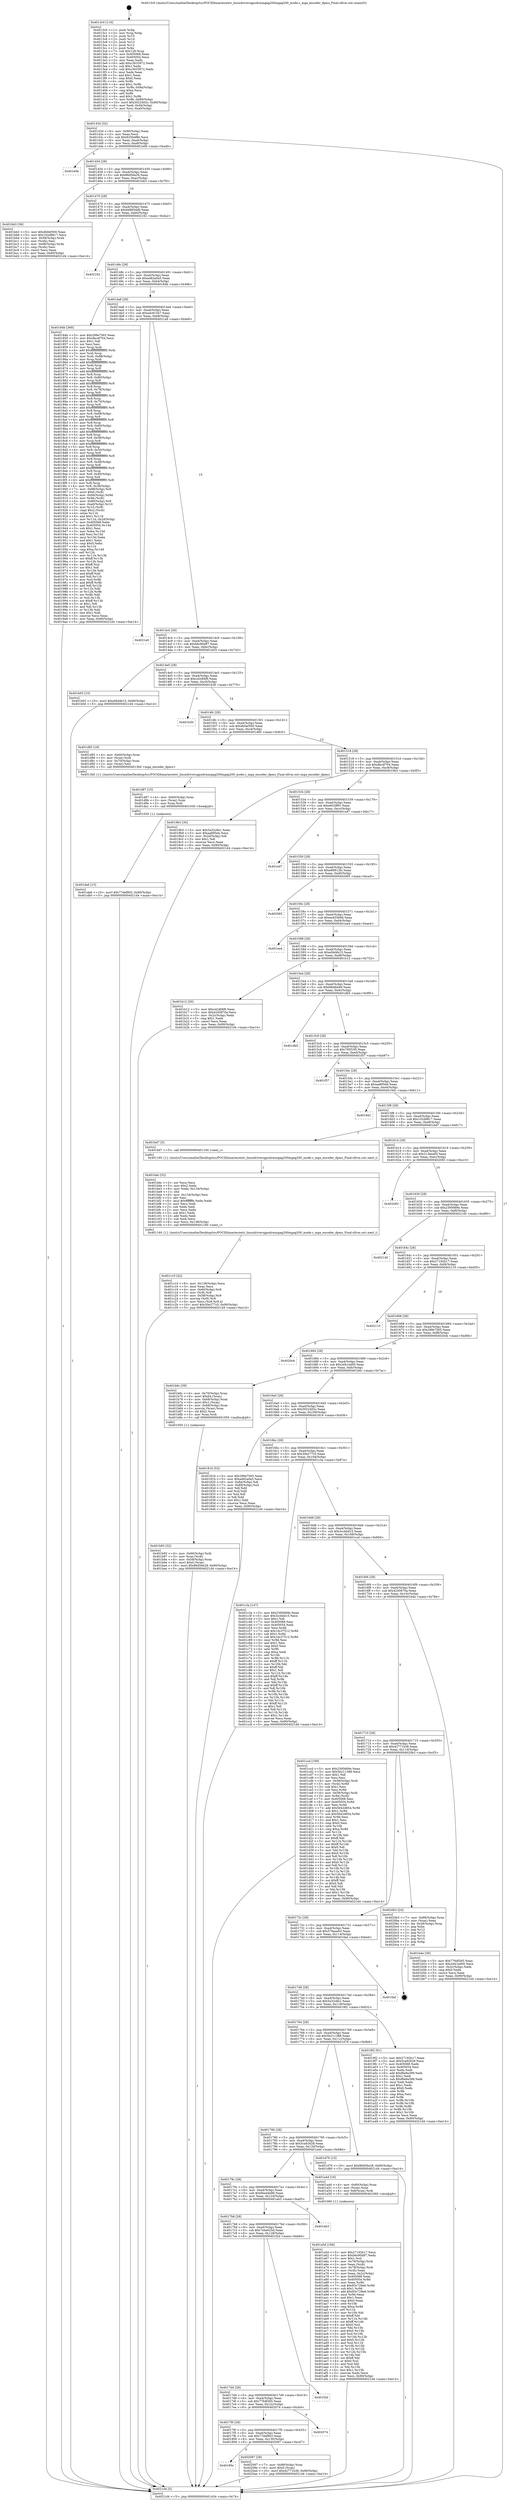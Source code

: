 digraph "0x4013c0" {
  label = "0x4013c0 (/mnt/c/Users/mathe/Desktop/tcc/POCII/binaries/extr_linuxdriversgpudrmmgag200mgag200_mode.c_mga_encoder_dpms_Final-ollvm.out::main(0))"
  labelloc = "t"
  node[shape=record]

  Entry [label="",width=0.3,height=0.3,shape=circle,fillcolor=black,style=filled]
  "0x401434" [label="{
     0x401434 [32]\l
     | [instrs]\l
     &nbsp;&nbsp;0x401434 \<+6\>: mov -0x90(%rbp),%eax\l
     &nbsp;&nbsp;0x40143a \<+2\>: mov %eax,%ecx\l
     &nbsp;&nbsp;0x40143c \<+6\>: sub $0x8250ef86,%ecx\l
     &nbsp;&nbsp;0x401442 \<+6\>: mov %eax,-0xa4(%rbp)\l
     &nbsp;&nbsp;0x401448 \<+6\>: mov %ecx,-0xa8(%rbp)\l
     &nbsp;&nbsp;0x40144e \<+6\>: je 0000000000401e0b \<main+0xa4b\>\l
  }"]
  "0x401e0b" [label="{
     0x401e0b\l
  }", style=dashed]
  "0x401454" [label="{
     0x401454 [28]\l
     | [instrs]\l
     &nbsp;&nbsp;0x401454 \<+5\>: jmp 0000000000401459 \<main+0x99\>\l
     &nbsp;&nbsp;0x401459 \<+6\>: mov -0xa4(%rbp),%eax\l
     &nbsp;&nbsp;0x40145f \<+5\>: sub $0x86d56e28,%eax\l
     &nbsp;&nbsp;0x401464 \<+6\>: mov %eax,-0xac(%rbp)\l
     &nbsp;&nbsp;0x40146a \<+6\>: je 0000000000401bb3 \<main+0x7f3\>\l
  }"]
  Exit [label="",width=0.3,height=0.3,shape=circle,fillcolor=black,style=filled,peripheries=2]
  "0x401bb3" [label="{
     0x401bb3 [36]\l
     | [instrs]\l
     &nbsp;&nbsp;0x401bb3 \<+5\>: mov $0xdb0ef300,%eax\l
     &nbsp;&nbsp;0x401bb8 \<+5\>: mov $0x102d9817,%ecx\l
     &nbsp;&nbsp;0x401bbd \<+4\>: mov -0x58(%rbp),%rdx\l
     &nbsp;&nbsp;0x401bc1 \<+2\>: mov (%rdx),%esi\l
     &nbsp;&nbsp;0x401bc3 \<+4\>: mov -0x68(%rbp),%rdx\l
     &nbsp;&nbsp;0x401bc7 \<+2\>: cmp (%rdx),%esi\l
     &nbsp;&nbsp;0x401bc9 \<+3\>: cmovl %ecx,%eax\l
     &nbsp;&nbsp;0x401bcc \<+6\>: mov %eax,-0x90(%rbp)\l
     &nbsp;&nbsp;0x401bd2 \<+5\>: jmp 00000000004021d4 \<main+0xe14\>\l
  }"]
  "0x401470" [label="{
     0x401470 [28]\l
     | [instrs]\l
     &nbsp;&nbsp;0x401470 \<+5\>: jmp 0000000000401475 \<main+0xb5\>\l
     &nbsp;&nbsp;0x401475 \<+6\>: mov -0xa4(%rbp),%eax\l
     &nbsp;&nbsp;0x40147b \<+5\>: sub $0x948954db,%eax\l
     &nbsp;&nbsp;0x401480 \<+6\>: mov %eax,-0xb0(%rbp)\l
     &nbsp;&nbsp;0x401486 \<+6\>: je 0000000000402162 \<main+0xda2\>\l
  }"]
  "0x40180c" [label="{
     0x40180c\l
  }", style=dashed]
  "0x402162" [label="{
     0x402162\l
  }", style=dashed]
  "0x40148c" [label="{
     0x40148c [28]\l
     | [instrs]\l
     &nbsp;&nbsp;0x40148c \<+5\>: jmp 0000000000401491 \<main+0xd1\>\l
     &nbsp;&nbsp;0x401491 \<+6\>: mov -0xa4(%rbp),%eax\l
     &nbsp;&nbsp;0x401497 \<+5\>: sub $0xa482a0a5,%eax\l
     &nbsp;&nbsp;0x40149c \<+6\>: mov %eax,-0xb4(%rbp)\l
     &nbsp;&nbsp;0x4014a2 \<+6\>: je 000000000040184b \<main+0x48b\>\l
  }"]
  "0x402097" [label="{
     0x402097 [28]\l
     | [instrs]\l
     &nbsp;&nbsp;0x402097 \<+7\>: mov -0x88(%rbp),%rax\l
     &nbsp;&nbsp;0x40209e \<+6\>: movl $0x0,(%rax)\l
     &nbsp;&nbsp;0x4020a4 \<+10\>: movl $0x42771b36,-0x90(%rbp)\l
     &nbsp;&nbsp;0x4020ae \<+5\>: jmp 00000000004021d4 \<main+0xe14\>\l
  }"]
  "0x40184b" [label="{
     0x40184b [360]\l
     | [instrs]\l
     &nbsp;&nbsp;0x40184b \<+5\>: mov $0x299e7565,%eax\l
     &nbsp;&nbsp;0x401850 \<+5\>: mov $0xdbc4f704,%ecx\l
     &nbsp;&nbsp;0x401855 \<+2\>: mov $0x1,%dl\l
     &nbsp;&nbsp;0x401857 \<+2\>: xor %esi,%esi\l
     &nbsp;&nbsp;0x401859 \<+3\>: mov %rsp,%rdi\l
     &nbsp;&nbsp;0x40185c \<+4\>: add $0xfffffffffffffff0,%rdi\l
     &nbsp;&nbsp;0x401860 \<+3\>: mov %rdi,%rsp\l
     &nbsp;&nbsp;0x401863 \<+7\>: mov %rdi,-0x88(%rbp)\l
     &nbsp;&nbsp;0x40186a \<+3\>: mov %rsp,%rdi\l
     &nbsp;&nbsp;0x40186d \<+4\>: add $0xfffffffffffffff0,%rdi\l
     &nbsp;&nbsp;0x401871 \<+3\>: mov %rdi,%rsp\l
     &nbsp;&nbsp;0x401874 \<+3\>: mov %rsp,%r8\l
     &nbsp;&nbsp;0x401877 \<+4\>: add $0xfffffffffffffff0,%r8\l
     &nbsp;&nbsp;0x40187b \<+3\>: mov %r8,%rsp\l
     &nbsp;&nbsp;0x40187e \<+4\>: mov %r8,-0x80(%rbp)\l
     &nbsp;&nbsp;0x401882 \<+3\>: mov %rsp,%r8\l
     &nbsp;&nbsp;0x401885 \<+4\>: add $0xfffffffffffffff0,%r8\l
     &nbsp;&nbsp;0x401889 \<+3\>: mov %r8,%rsp\l
     &nbsp;&nbsp;0x40188c \<+4\>: mov %r8,-0x78(%rbp)\l
     &nbsp;&nbsp;0x401890 \<+3\>: mov %rsp,%r8\l
     &nbsp;&nbsp;0x401893 \<+4\>: add $0xfffffffffffffff0,%r8\l
     &nbsp;&nbsp;0x401897 \<+3\>: mov %r8,%rsp\l
     &nbsp;&nbsp;0x40189a \<+4\>: mov %r8,-0x70(%rbp)\l
     &nbsp;&nbsp;0x40189e \<+3\>: mov %rsp,%r8\l
     &nbsp;&nbsp;0x4018a1 \<+4\>: add $0xfffffffffffffff0,%r8\l
     &nbsp;&nbsp;0x4018a5 \<+3\>: mov %r8,%rsp\l
     &nbsp;&nbsp;0x4018a8 \<+4\>: mov %r8,-0x68(%rbp)\l
     &nbsp;&nbsp;0x4018ac \<+3\>: mov %rsp,%r8\l
     &nbsp;&nbsp;0x4018af \<+4\>: add $0xfffffffffffffff0,%r8\l
     &nbsp;&nbsp;0x4018b3 \<+3\>: mov %r8,%rsp\l
     &nbsp;&nbsp;0x4018b6 \<+4\>: mov %r8,-0x60(%rbp)\l
     &nbsp;&nbsp;0x4018ba \<+3\>: mov %rsp,%r8\l
     &nbsp;&nbsp;0x4018bd \<+4\>: add $0xfffffffffffffff0,%r8\l
     &nbsp;&nbsp;0x4018c1 \<+3\>: mov %r8,%rsp\l
     &nbsp;&nbsp;0x4018c4 \<+4\>: mov %r8,-0x58(%rbp)\l
     &nbsp;&nbsp;0x4018c8 \<+3\>: mov %rsp,%r8\l
     &nbsp;&nbsp;0x4018cb \<+4\>: add $0xfffffffffffffff0,%r8\l
     &nbsp;&nbsp;0x4018cf \<+3\>: mov %r8,%rsp\l
     &nbsp;&nbsp;0x4018d2 \<+4\>: mov %r8,-0x50(%rbp)\l
     &nbsp;&nbsp;0x4018d6 \<+3\>: mov %rsp,%r8\l
     &nbsp;&nbsp;0x4018d9 \<+4\>: add $0xfffffffffffffff0,%r8\l
     &nbsp;&nbsp;0x4018dd \<+3\>: mov %r8,%rsp\l
     &nbsp;&nbsp;0x4018e0 \<+4\>: mov %r8,-0x48(%rbp)\l
     &nbsp;&nbsp;0x4018e4 \<+3\>: mov %rsp,%r8\l
     &nbsp;&nbsp;0x4018e7 \<+4\>: add $0xfffffffffffffff0,%r8\l
     &nbsp;&nbsp;0x4018eb \<+3\>: mov %r8,%rsp\l
     &nbsp;&nbsp;0x4018ee \<+4\>: mov %r8,-0x40(%rbp)\l
     &nbsp;&nbsp;0x4018f2 \<+3\>: mov %rsp,%r8\l
     &nbsp;&nbsp;0x4018f5 \<+4\>: add $0xfffffffffffffff0,%r8\l
     &nbsp;&nbsp;0x4018f9 \<+3\>: mov %r8,%rsp\l
     &nbsp;&nbsp;0x4018fc \<+4\>: mov %r8,-0x38(%rbp)\l
     &nbsp;&nbsp;0x401900 \<+7\>: mov -0x88(%rbp),%r8\l
     &nbsp;&nbsp;0x401907 \<+7\>: movl $0x0,(%r8)\l
     &nbsp;&nbsp;0x40190e \<+7\>: mov -0x94(%rbp),%r9d\l
     &nbsp;&nbsp;0x401915 \<+3\>: mov %r9d,(%rdi)\l
     &nbsp;&nbsp;0x401918 \<+4\>: mov -0x80(%rbp),%r8\l
     &nbsp;&nbsp;0x40191c \<+7\>: mov -0xa0(%rbp),%r10\l
     &nbsp;&nbsp;0x401923 \<+3\>: mov %r10,(%r8)\l
     &nbsp;&nbsp;0x401926 \<+3\>: cmpl $0x2,(%rdi)\l
     &nbsp;&nbsp;0x401929 \<+4\>: setne %r11b\l
     &nbsp;&nbsp;0x40192d \<+4\>: and $0x1,%r11b\l
     &nbsp;&nbsp;0x401931 \<+4\>: mov %r11b,-0x2d(%rbp)\l
     &nbsp;&nbsp;0x401935 \<+7\>: mov 0x405068,%ebx\l
     &nbsp;&nbsp;0x40193c \<+8\>: mov 0x405054,%r14d\l
     &nbsp;&nbsp;0x401944 \<+3\>: sub $0x1,%esi\l
     &nbsp;&nbsp;0x401947 \<+3\>: mov %ebx,%r15d\l
     &nbsp;&nbsp;0x40194a \<+3\>: add %esi,%r15d\l
     &nbsp;&nbsp;0x40194d \<+4\>: imul %r15d,%ebx\l
     &nbsp;&nbsp;0x401951 \<+3\>: and $0x1,%ebx\l
     &nbsp;&nbsp;0x401954 \<+3\>: cmp $0x0,%ebx\l
     &nbsp;&nbsp;0x401957 \<+4\>: sete %r11b\l
     &nbsp;&nbsp;0x40195b \<+4\>: cmp $0xa,%r14d\l
     &nbsp;&nbsp;0x40195f \<+4\>: setl %r12b\l
     &nbsp;&nbsp;0x401963 \<+3\>: mov %r11b,%r13b\l
     &nbsp;&nbsp;0x401966 \<+4\>: xor $0xff,%r13b\l
     &nbsp;&nbsp;0x40196a \<+3\>: mov %r12b,%sil\l
     &nbsp;&nbsp;0x40196d \<+4\>: xor $0xff,%sil\l
     &nbsp;&nbsp;0x401971 \<+3\>: xor $0x1,%dl\l
     &nbsp;&nbsp;0x401974 \<+3\>: mov %r13b,%dil\l
     &nbsp;&nbsp;0x401977 \<+4\>: and $0xff,%dil\l
     &nbsp;&nbsp;0x40197b \<+3\>: and %dl,%r11b\l
     &nbsp;&nbsp;0x40197e \<+3\>: mov %sil,%r8b\l
     &nbsp;&nbsp;0x401981 \<+4\>: and $0xff,%r8b\l
     &nbsp;&nbsp;0x401985 \<+3\>: and %dl,%r12b\l
     &nbsp;&nbsp;0x401988 \<+3\>: or %r11b,%dil\l
     &nbsp;&nbsp;0x40198b \<+3\>: or %r12b,%r8b\l
     &nbsp;&nbsp;0x40198e \<+3\>: xor %r8b,%dil\l
     &nbsp;&nbsp;0x401991 \<+3\>: or %sil,%r13b\l
     &nbsp;&nbsp;0x401994 \<+4\>: xor $0xff,%r13b\l
     &nbsp;&nbsp;0x401998 \<+3\>: or $0x1,%dl\l
     &nbsp;&nbsp;0x40199b \<+3\>: and %dl,%r13b\l
     &nbsp;&nbsp;0x40199e \<+3\>: or %r13b,%dil\l
     &nbsp;&nbsp;0x4019a1 \<+4\>: test $0x1,%dil\l
     &nbsp;&nbsp;0x4019a5 \<+3\>: cmovne %ecx,%eax\l
     &nbsp;&nbsp;0x4019a8 \<+6\>: mov %eax,-0x90(%rbp)\l
     &nbsp;&nbsp;0x4019ae \<+5\>: jmp 00000000004021d4 \<main+0xe14\>\l
  }"]
  "0x4014a8" [label="{
     0x4014a8 [28]\l
     | [instrs]\l
     &nbsp;&nbsp;0x4014a8 \<+5\>: jmp 00000000004014ad \<main+0xed\>\l
     &nbsp;&nbsp;0x4014ad \<+6\>: mov -0xa4(%rbp),%eax\l
     &nbsp;&nbsp;0x4014b3 \<+5\>: sub $0xa4c815e7,%eax\l
     &nbsp;&nbsp;0x4014b8 \<+6\>: mov %eax,-0xb8(%rbp)\l
     &nbsp;&nbsp;0x4014be \<+6\>: je 00000000004021a9 \<main+0xde9\>\l
  }"]
  "0x4017f0" [label="{
     0x4017f0 [28]\l
     | [instrs]\l
     &nbsp;&nbsp;0x4017f0 \<+5\>: jmp 00000000004017f5 \<main+0x435\>\l
     &nbsp;&nbsp;0x4017f5 \<+6\>: mov -0xa4(%rbp),%eax\l
     &nbsp;&nbsp;0x4017fb \<+5\>: sub $0x77def903,%eax\l
     &nbsp;&nbsp;0x401800 \<+6\>: mov %eax,-0x130(%rbp)\l
     &nbsp;&nbsp;0x401806 \<+6\>: je 0000000000402097 \<main+0xcd7\>\l
  }"]
  "0x4021a9" [label="{
     0x4021a9\l
  }", style=dashed]
  "0x4014c4" [label="{
     0x4014c4 [28]\l
     | [instrs]\l
     &nbsp;&nbsp;0x4014c4 \<+5\>: jmp 00000000004014c9 \<main+0x109\>\l
     &nbsp;&nbsp;0x4014c9 \<+6\>: mov -0xa4(%rbp),%eax\l
     &nbsp;&nbsp;0x4014cf \<+5\>: sub $0xb6c90d97,%eax\l
     &nbsp;&nbsp;0x4014d4 \<+6\>: mov %eax,-0xbc(%rbp)\l
     &nbsp;&nbsp;0x4014da \<+6\>: je 0000000000401b03 \<main+0x743\>\l
  }"]
  "0x402074" [label="{
     0x402074\l
  }", style=dashed]
  "0x401b03" [label="{
     0x401b03 [15]\l
     | [instrs]\l
     &nbsp;&nbsp;0x401b03 \<+10\>: movl $0xef4d4b15,-0x90(%rbp)\l
     &nbsp;&nbsp;0x401b0d \<+5\>: jmp 00000000004021d4 \<main+0xe14\>\l
  }"]
  "0x4014e0" [label="{
     0x4014e0 [28]\l
     | [instrs]\l
     &nbsp;&nbsp;0x4014e0 \<+5\>: jmp 00000000004014e5 \<main+0x125\>\l
     &nbsp;&nbsp;0x4014e5 \<+6\>: mov -0xa4(%rbp),%eax\l
     &nbsp;&nbsp;0x4014eb \<+5\>: sub $0xc42df4f9,%eax\l
     &nbsp;&nbsp;0x4014f0 \<+6\>: mov %eax,-0xc0(%rbp)\l
     &nbsp;&nbsp;0x4014f6 \<+6\>: je 0000000000401b30 \<main+0x770\>\l
  }"]
  "0x4017d4" [label="{
     0x4017d4 [28]\l
     | [instrs]\l
     &nbsp;&nbsp;0x4017d4 \<+5\>: jmp 00000000004017d9 \<main+0x419\>\l
     &nbsp;&nbsp;0x4017d9 \<+6\>: mov -0xa4(%rbp),%eax\l
     &nbsp;&nbsp;0x4017df \<+5\>: sub $0x776df265,%eax\l
     &nbsp;&nbsp;0x4017e4 \<+6\>: mov %eax,-0x12c(%rbp)\l
     &nbsp;&nbsp;0x4017ea \<+6\>: je 0000000000402074 \<main+0xcb4\>\l
  }"]
  "0x401b30" [label="{
     0x401b30\l
  }", style=dashed]
  "0x4014fc" [label="{
     0x4014fc [28]\l
     | [instrs]\l
     &nbsp;&nbsp;0x4014fc \<+5\>: jmp 0000000000401501 \<main+0x141\>\l
     &nbsp;&nbsp;0x401501 \<+6\>: mov -0xa4(%rbp),%eax\l
     &nbsp;&nbsp;0x401507 \<+5\>: sub $0xdb0ef300,%eax\l
     &nbsp;&nbsp;0x40150c \<+6\>: mov %eax,-0xc4(%rbp)\l
     &nbsp;&nbsp;0x401512 \<+6\>: je 0000000000401d85 \<main+0x9c5\>\l
  }"]
  "0x401f2d" [label="{
     0x401f2d\l
  }", style=dashed]
  "0x401d85" [label="{
     0x401d85 [18]\l
     | [instrs]\l
     &nbsp;&nbsp;0x401d85 \<+4\>: mov -0x60(%rbp),%rax\l
     &nbsp;&nbsp;0x401d89 \<+3\>: mov (%rax),%rdi\l
     &nbsp;&nbsp;0x401d8c \<+4\>: mov -0x70(%rbp),%rax\l
     &nbsp;&nbsp;0x401d90 \<+2\>: mov (%rax),%esi\l
     &nbsp;&nbsp;0x401d92 \<+5\>: call 00000000004013b0 \<mga_encoder_dpms\>\l
     | [calls]\l
     &nbsp;&nbsp;0x4013b0 \{1\} (/mnt/c/Users/mathe/Desktop/tcc/POCII/binaries/extr_linuxdriversgpudrmmgag200mgag200_mode.c_mga_encoder_dpms_Final-ollvm.out::mga_encoder_dpms)\l
  }"]
  "0x401518" [label="{
     0x401518 [28]\l
     | [instrs]\l
     &nbsp;&nbsp;0x401518 \<+5\>: jmp 000000000040151d \<main+0x15d\>\l
     &nbsp;&nbsp;0x40151d \<+6\>: mov -0xa4(%rbp),%eax\l
     &nbsp;&nbsp;0x401523 \<+5\>: sub $0xdbc4f704,%eax\l
     &nbsp;&nbsp;0x401528 \<+6\>: mov %eax,-0xc8(%rbp)\l
     &nbsp;&nbsp;0x40152e \<+6\>: je 00000000004019b3 \<main+0x5f3\>\l
  }"]
  "0x4017b8" [label="{
     0x4017b8 [28]\l
     | [instrs]\l
     &nbsp;&nbsp;0x4017b8 \<+5\>: jmp 00000000004017bd \<main+0x3fd\>\l
     &nbsp;&nbsp;0x4017bd \<+6\>: mov -0xa4(%rbp),%eax\l
     &nbsp;&nbsp;0x4017c3 \<+5\>: sub $0x744e625d,%eax\l
     &nbsp;&nbsp;0x4017c8 \<+6\>: mov %eax,-0x128(%rbp)\l
     &nbsp;&nbsp;0x4017ce \<+6\>: je 0000000000401f2d \<main+0xb6d\>\l
  }"]
  "0x4019b3" [label="{
     0x4019b3 [30]\l
     | [instrs]\l
     &nbsp;&nbsp;0x4019b3 \<+5\>: mov $0x5a32c8e1,%eax\l
     &nbsp;&nbsp;0x4019b8 \<+5\>: mov $0xaa895eb,%ecx\l
     &nbsp;&nbsp;0x4019bd \<+3\>: mov -0x2d(%rbp),%dl\l
     &nbsp;&nbsp;0x4019c0 \<+3\>: test $0x1,%dl\l
     &nbsp;&nbsp;0x4019c3 \<+3\>: cmovne %ecx,%eax\l
     &nbsp;&nbsp;0x4019c6 \<+6\>: mov %eax,-0x90(%rbp)\l
     &nbsp;&nbsp;0x4019cc \<+5\>: jmp 00000000004021d4 \<main+0xe14\>\l
  }"]
  "0x401534" [label="{
     0x401534 [28]\l
     | [instrs]\l
     &nbsp;&nbsp;0x401534 \<+5\>: jmp 0000000000401539 \<main+0x179\>\l
     &nbsp;&nbsp;0x401539 \<+6\>: mov -0xa4(%rbp),%eax\l
     &nbsp;&nbsp;0x40153f \<+5\>: sub $0xe653ff91,%eax\l
     &nbsp;&nbsp;0x401544 \<+6\>: mov %eax,-0xcc(%rbp)\l
     &nbsp;&nbsp;0x40154a \<+6\>: je 0000000000401ed7 \<main+0xb17\>\l
  }"]
  "0x401eb3" [label="{
     0x401eb3\l
  }", style=dashed]
  "0x401ed7" [label="{
     0x401ed7\l
  }", style=dashed]
  "0x401550" [label="{
     0x401550 [28]\l
     | [instrs]\l
     &nbsp;&nbsp;0x401550 \<+5\>: jmp 0000000000401555 \<main+0x195\>\l
     &nbsp;&nbsp;0x401555 \<+6\>: mov -0xa4(%rbp),%eax\l
     &nbsp;&nbsp;0x40155b \<+5\>: sub $0xe89912fc,%eax\l
     &nbsp;&nbsp;0x401560 \<+6\>: mov %eax,-0xd0(%rbp)\l
     &nbsp;&nbsp;0x401566 \<+6\>: je 0000000000402065 \<main+0xca5\>\l
  }"]
  "0x401da6" [label="{
     0x401da6 [15]\l
     | [instrs]\l
     &nbsp;&nbsp;0x401da6 \<+10\>: movl $0x77def903,-0x90(%rbp)\l
     &nbsp;&nbsp;0x401db0 \<+5\>: jmp 00000000004021d4 \<main+0xe14\>\l
  }"]
  "0x402065" [label="{
     0x402065\l
  }", style=dashed]
  "0x40156c" [label="{
     0x40156c [28]\l
     | [instrs]\l
     &nbsp;&nbsp;0x40156c \<+5\>: jmp 0000000000401571 \<main+0x1b1\>\l
     &nbsp;&nbsp;0x401571 \<+6\>: mov -0xa4(%rbp),%eax\l
     &nbsp;&nbsp;0x401577 \<+5\>: sub $0xea455b9d,%eax\l
     &nbsp;&nbsp;0x40157c \<+6\>: mov %eax,-0xd4(%rbp)\l
     &nbsp;&nbsp;0x401582 \<+6\>: je 0000000000401ea4 \<main+0xae4\>\l
  }"]
  "0x401d97" [label="{
     0x401d97 [15]\l
     | [instrs]\l
     &nbsp;&nbsp;0x401d97 \<+4\>: mov -0x60(%rbp),%rax\l
     &nbsp;&nbsp;0x401d9b \<+3\>: mov (%rax),%rax\l
     &nbsp;&nbsp;0x401d9e \<+3\>: mov %rax,%rdi\l
     &nbsp;&nbsp;0x401da1 \<+5\>: call 0000000000401030 \<free@plt\>\l
     | [calls]\l
     &nbsp;&nbsp;0x401030 \{1\} (unknown)\l
  }"]
  "0x401ea4" [label="{
     0x401ea4\l
  }", style=dashed]
  "0x401588" [label="{
     0x401588 [28]\l
     | [instrs]\l
     &nbsp;&nbsp;0x401588 \<+5\>: jmp 000000000040158d \<main+0x1cd\>\l
     &nbsp;&nbsp;0x40158d \<+6\>: mov -0xa4(%rbp),%eax\l
     &nbsp;&nbsp;0x401593 \<+5\>: sub $0xef4d4b15,%eax\l
     &nbsp;&nbsp;0x401598 \<+6\>: mov %eax,-0xd8(%rbp)\l
     &nbsp;&nbsp;0x40159e \<+6\>: je 0000000000401b12 \<main+0x752\>\l
  }"]
  "0x401c10" [label="{
     0x401c10 [42]\l
     | [instrs]\l
     &nbsp;&nbsp;0x401c10 \<+6\>: mov -0x138(%rbp),%ecx\l
     &nbsp;&nbsp;0x401c16 \<+3\>: imul %eax,%ecx\l
     &nbsp;&nbsp;0x401c19 \<+4\>: mov -0x60(%rbp),%r8\l
     &nbsp;&nbsp;0x401c1d \<+3\>: mov (%r8),%r8\l
     &nbsp;&nbsp;0x401c20 \<+4\>: mov -0x58(%rbp),%r9\l
     &nbsp;&nbsp;0x401c24 \<+3\>: movslq (%r9),%r9\l
     &nbsp;&nbsp;0x401c27 \<+4\>: mov %ecx,(%r8,%r9,4)\l
     &nbsp;&nbsp;0x401c2b \<+10\>: movl $0x30e277c5,-0x90(%rbp)\l
     &nbsp;&nbsp;0x401c35 \<+5\>: jmp 00000000004021d4 \<main+0xe14\>\l
  }"]
  "0x401b12" [label="{
     0x401b12 [30]\l
     | [instrs]\l
     &nbsp;&nbsp;0x401b12 \<+5\>: mov $0xc42df4f9,%eax\l
     &nbsp;&nbsp;0x401b17 \<+5\>: mov $0x4245870a,%ecx\l
     &nbsp;&nbsp;0x401b1c \<+3\>: mov -0x2c(%rbp),%edx\l
     &nbsp;&nbsp;0x401b1f \<+3\>: cmp $0x1,%edx\l
     &nbsp;&nbsp;0x401b22 \<+3\>: cmovl %ecx,%eax\l
     &nbsp;&nbsp;0x401b25 \<+6\>: mov %eax,-0x90(%rbp)\l
     &nbsp;&nbsp;0x401b2b \<+5\>: jmp 00000000004021d4 \<main+0xe14\>\l
  }"]
  "0x4015a4" [label="{
     0x4015a4 [28]\l
     | [instrs]\l
     &nbsp;&nbsp;0x4015a4 \<+5\>: jmp 00000000004015a9 \<main+0x1e9\>\l
     &nbsp;&nbsp;0x4015a9 \<+6\>: mov -0xa4(%rbp),%eax\l
     &nbsp;&nbsp;0x4015af \<+5\>: sub $0xfdbdbd46,%eax\l
     &nbsp;&nbsp;0x4015b4 \<+6\>: mov %eax,-0xdc(%rbp)\l
     &nbsp;&nbsp;0x4015ba \<+6\>: je 0000000000401db5 \<main+0x9f5\>\l
  }"]
  "0x401bdc" [label="{
     0x401bdc [52]\l
     | [instrs]\l
     &nbsp;&nbsp;0x401bdc \<+2\>: xor %ecx,%ecx\l
     &nbsp;&nbsp;0x401bde \<+5\>: mov $0x2,%edx\l
     &nbsp;&nbsp;0x401be3 \<+6\>: mov %edx,-0x134(%rbp)\l
     &nbsp;&nbsp;0x401be9 \<+1\>: cltd\l
     &nbsp;&nbsp;0x401bea \<+6\>: mov -0x134(%rbp),%esi\l
     &nbsp;&nbsp;0x401bf0 \<+2\>: idiv %esi\l
     &nbsp;&nbsp;0x401bf2 \<+6\>: imul $0xfffffffe,%edx,%edx\l
     &nbsp;&nbsp;0x401bf8 \<+2\>: mov %ecx,%edi\l
     &nbsp;&nbsp;0x401bfa \<+2\>: sub %edx,%edi\l
     &nbsp;&nbsp;0x401bfc \<+2\>: mov %ecx,%edx\l
     &nbsp;&nbsp;0x401bfe \<+3\>: sub $0x1,%edx\l
     &nbsp;&nbsp;0x401c01 \<+2\>: add %edx,%edi\l
     &nbsp;&nbsp;0x401c03 \<+2\>: sub %edi,%ecx\l
     &nbsp;&nbsp;0x401c05 \<+6\>: mov %ecx,-0x138(%rbp)\l
     &nbsp;&nbsp;0x401c0b \<+5\>: call 0000000000401160 \<next_i\>\l
     | [calls]\l
     &nbsp;&nbsp;0x401160 \{1\} (/mnt/c/Users/mathe/Desktop/tcc/POCII/binaries/extr_linuxdriversgpudrmmgag200mgag200_mode.c_mga_encoder_dpms_Final-ollvm.out::next_i)\l
  }"]
  "0x401db5" [label="{
     0x401db5\l
  }", style=dashed]
  "0x4015c0" [label="{
     0x4015c0 [28]\l
     | [instrs]\l
     &nbsp;&nbsp;0x4015c0 \<+5\>: jmp 00000000004015c5 \<main+0x205\>\l
     &nbsp;&nbsp;0x4015c5 \<+6\>: mov -0xa4(%rbp),%eax\l
     &nbsp;&nbsp;0x4015cb \<+5\>: sub $0x795f195,%eax\l
     &nbsp;&nbsp;0x4015d0 \<+6\>: mov %eax,-0xe0(%rbp)\l
     &nbsp;&nbsp;0x4015d6 \<+6\>: je 0000000000401f57 \<main+0xb97\>\l
  }"]
  "0x401b93" [label="{
     0x401b93 [32]\l
     | [instrs]\l
     &nbsp;&nbsp;0x401b93 \<+4\>: mov -0x60(%rbp),%rdi\l
     &nbsp;&nbsp;0x401b97 \<+3\>: mov %rax,(%rdi)\l
     &nbsp;&nbsp;0x401b9a \<+4\>: mov -0x58(%rbp),%rax\l
     &nbsp;&nbsp;0x401b9e \<+6\>: movl $0x0,(%rax)\l
     &nbsp;&nbsp;0x401ba4 \<+10\>: movl $0x86d56e28,-0x90(%rbp)\l
     &nbsp;&nbsp;0x401bae \<+5\>: jmp 00000000004021d4 \<main+0xe14\>\l
  }"]
  "0x401f57" [label="{
     0x401f57\l
  }", style=dashed]
  "0x4015dc" [label="{
     0x4015dc [28]\l
     | [instrs]\l
     &nbsp;&nbsp;0x4015dc \<+5\>: jmp 00000000004015e1 \<main+0x221\>\l
     &nbsp;&nbsp;0x4015e1 \<+6\>: mov -0xa4(%rbp),%eax\l
     &nbsp;&nbsp;0x4015e7 \<+5\>: sub $0xaa895eb,%eax\l
     &nbsp;&nbsp;0x4015ec \<+6\>: mov %eax,-0xe4(%rbp)\l
     &nbsp;&nbsp;0x4015f2 \<+6\>: je 00000000004019d1 \<main+0x611\>\l
  }"]
  "0x401a5d" [label="{
     0x401a5d [166]\l
     | [instrs]\l
     &nbsp;&nbsp;0x401a5d \<+5\>: mov $0x27192b17,%ecx\l
     &nbsp;&nbsp;0x401a62 \<+5\>: mov $0xb6c90d97,%edx\l
     &nbsp;&nbsp;0x401a67 \<+3\>: mov $0x1,%sil\l
     &nbsp;&nbsp;0x401a6a \<+4\>: mov -0x78(%rbp),%rdi\l
     &nbsp;&nbsp;0x401a6e \<+2\>: mov %eax,(%rdi)\l
     &nbsp;&nbsp;0x401a70 \<+4\>: mov -0x78(%rbp),%rdi\l
     &nbsp;&nbsp;0x401a74 \<+2\>: mov (%rdi),%eax\l
     &nbsp;&nbsp;0x401a76 \<+3\>: mov %eax,-0x2c(%rbp)\l
     &nbsp;&nbsp;0x401a79 \<+7\>: mov 0x405068,%eax\l
     &nbsp;&nbsp;0x401a80 \<+8\>: mov 0x405054,%r8d\l
     &nbsp;&nbsp;0x401a88 \<+3\>: mov %eax,%r9d\l
     &nbsp;&nbsp;0x401a8b \<+7\>: sub $0x83c729e6,%r9d\l
     &nbsp;&nbsp;0x401a92 \<+4\>: sub $0x1,%r9d\l
     &nbsp;&nbsp;0x401a96 \<+7\>: add $0x83c729e6,%r9d\l
     &nbsp;&nbsp;0x401a9d \<+4\>: imul %r9d,%eax\l
     &nbsp;&nbsp;0x401aa1 \<+3\>: and $0x1,%eax\l
     &nbsp;&nbsp;0x401aa4 \<+3\>: cmp $0x0,%eax\l
     &nbsp;&nbsp;0x401aa7 \<+4\>: sete %r10b\l
     &nbsp;&nbsp;0x401aab \<+4\>: cmp $0xa,%r8d\l
     &nbsp;&nbsp;0x401aaf \<+4\>: setl %r11b\l
     &nbsp;&nbsp;0x401ab3 \<+3\>: mov %r10b,%bl\l
     &nbsp;&nbsp;0x401ab6 \<+3\>: xor $0xff,%bl\l
     &nbsp;&nbsp;0x401ab9 \<+3\>: mov %r11b,%r14b\l
     &nbsp;&nbsp;0x401abc \<+4\>: xor $0xff,%r14b\l
     &nbsp;&nbsp;0x401ac0 \<+4\>: xor $0x0,%sil\l
     &nbsp;&nbsp;0x401ac4 \<+3\>: mov %bl,%r15b\l
     &nbsp;&nbsp;0x401ac7 \<+4\>: and $0x0,%r15b\l
     &nbsp;&nbsp;0x401acb \<+3\>: and %sil,%r10b\l
     &nbsp;&nbsp;0x401ace \<+3\>: mov %r14b,%r12b\l
     &nbsp;&nbsp;0x401ad1 \<+4\>: and $0x0,%r12b\l
     &nbsp;&nbsp;0x401ad5 \<+3\>: and %sil,%r11b\l
     &nbsp;&nbsp;0x401ad8 \<+3\>: or %r10b,%r15b\l
     &nbsp;&nbsp;0x401adb \<+3\>: or %r11b,%r12b\l
     &nbsp;&nbsp;0x401ade \<+3\>: xor %r12b,%r15b\l
     &nbsp;&nbsp;0x401ae1 \<+3\>: or %r14b,%bl\l
     &nbsp;&nbsp;0x401ae4 \<+3\>: xor $0xff,%bl\l
     &nbsp;&nbsp;0x401ae7 \<+4\>: or $0x0,%sil\l
     &nbsp;&nbsp;0x401aeb \<+3\>: and %sil,%bl\l
     &nbsp;&nbsp;0x401aee \<+3\>: or %bl,%r15b\l
     &nbsp;&nbsp;0x401af1 \<+4\>: test $0x1,%r15b\l
     &nbsp;&nbsp;0x401af5 \<+3\>: cmovne %edx,%ecx\l
     &nbsp;&nbsp;0x401af8 \<+6\>: mov %ecx,-0x90(%rbp)\l
     &nbsp;&nbsp;0x401afe \<+5\>: jmp 00000000004021d4 \<main+0xe14\>\l
  }"]
  "0x4019d1" [label="{
     0x4019d1\l
  }", style=dashed]
  "0x4015f8" [label="{
     0x4015f8 [28]\l
     | [instrs]\l
     &nbsp;&nbsp;0x4015f8 \<+5\>: jmp 00000000004015fd \<main+0x23d\>\l
     &nbsp;&nbsp;0x4015fd \<+6\>: mov -0xa4(%rbp),%eax\l
     &nbsp;&nbsp;0x401603 \<+5\>: sub $0x102d9817,%eax\l
     &nbsp;&nbsp;0x401608 \<+6\>: mov %eax,-0xe8(%rbp)\l
     &nbsp;&nbsp;0x40160e \<+6\>: je 0000000000401bd7 \<main+0x817\>\l
  }"]
  "0x40179c" [label="{
     0x40179c [28]\l
     | [instrs]\l
     &nbsp;&nbsp;0x40179c \<+5\>: jmp 00000000004017a1 \<main+0x3e1\>\l
     &nbsp;&nbsp;0x4017a1 \<+6\>: mov -0xa4(%rbp),%eax\l
     &nbsp;&nbsp;0x4017a7 \<+5\>: sub $0x6be4de86,%eax\l
     &nbsp;&nbsp;0x4017ac \<+6\>: mov %eax,-0x124(%rbp)\l
     &nbsp;&nbsp;0x4017b2 \<+6\>: je 0000000000401eb3 \<main+0xaf3\>\l
  }"]
  "0x401bd7" [label="{
     0x401bd7 [5]\l
     | [instrs]\l
     &nbsp;&nbsp;0x401bd7 \<+5\>: call 0000000000401160 \<next_i\>\l
     | [calls]\l
     &nbsp;&nbsp;0x401160 \{1\} (/mnt/c/Users/mathe/Desktop/tcc/POCII/binaries/extr_linuxdriversgpudrmmgag200mgag200_mode.c_mga_encoder_dpms_Final-ollvm.out::next_i)\l
  }"]
  "0x401614" [label="{
     0x401614 [28]\l
     | [instrs]\l
     &nbsp;&nbsp;0x401614 \<+5\>: jmp 0000000000401619 \<main+0x259\>\l
     &nbsp;&nbsp;0x401619 \<+6\>: mov -0xa4(%rbp),%eax\l
     &nbsp;&nbsp;0x40161f \<+5\>: sub $0x213eea65,%eax\l
     &nbsp;&nbsp;0x401624 \<+6\>: mov %eax,-0xec(%rbp)\l
     &nbsp;&nbsp;0x40162a \<+6\>: je 0000000000402083 \<main+0xcc3\>\l
  }"]
  "0x401a4d" [label="{
     0x401a4d [16]\l
     | [instrs]\l
     &nbsp;&nbsp;0x401a4d \<+4\>: mov -0x80(%rbp),%rax\l
     &nbsp;&nbsp;0x401a51 \<+3\>: mov (%rax),%rax\l
     &nbsp;&nbsp;0x401a54 \<+4\>: mov 0x8(%rax),%rdi\l
     &nbsp;&nbsp;0x401a58 \<+5\>: call 0000000000401060 \<atoi@plt\>\l
     | [calls]\l
     &nbsp;&nbsp;0x401060 \{1\} (unknown)\l
  }"]
  "0x402083" [label="{
     0x402083\l
  }", style=dashed]
  "0x401630" [label="{
     0x401630 [28]\l
     | [instrs]\l
     &nbsp;&nbsp;0x401630 \<+5\>: jmp 0000000000401635 \<main+0x275\>\l
     &nbsp;&nbsp;0x401635 \<+6\>: mov -0xa4(%rbp),%eax\l
     &nbsp;&nbsp;0x40163b \<+5\>: sub $0x2395669e,%eax\l
     &nbsp;&nbsp;0x401640 \<+6\>: mov %eax,-0xf0(%rbp)\l
     &nbsp;&nbsp;0x401646 \<+6\>: je 0000000000402140 \<main+0xd80\>\l
  }"]
  "0x401780" [label="{
     0x401780 [28]\l
     | [instrs]\l
     &nbsp;&nbsp;0x401780 \<+5\>: jmp 0000000000401785 \<main+0x3c5\>\l
     &nbsp;&nbsp;0x401785 \<+6\>: mov -0xa4(%rbp),%eax\l
     &nbsp;&nbsp;0x40178b \<+5\>: sub $0x5ca92628,%eax\l
     &nbsp;&nbsp;0x401790 \<+6\>: mov %eax,-0x120(%rbp)\l
     &nbsp;&nbsp;0x401796 \<+6\>: je 0000000000401a4d \<main+0x68d\>\l
  }"]
  "0x402140" [label="{
     0x402140\l
  }", style=dashed]
  "0x40164c" [label="{
     0x40164c [28]\l
     | [instrs]\l
     &nbsp;&nbsp;0x40164c \<+5\>: jmp 0000000000401651 \<main+0x291\>\l
     &nbsp;&nbsp;0x401651 \<+6\>: mov -0xa4(%rbp),%eax\l
     &nbsp;&nbsp;0x401657 \<+5\>: sub $0x27192b17,%eax\l
     &nbsp;&nbsp;0x40165c \<+6\>: mov %eax,-0xf4(%rbp)\l
     &nbsp;&nbsp;0x401662 \<+6\>: je 0000000000402110 \<main+0xd50\>\l
  }"]
  "0x401d76" [label="{
     0x401d76 [15]\l
     | [instrs]\l
     &nbsp;&nbsp;0x401d76 \<+10\>: movl $0x86d56e28,-0x90(%rbp)\l
     &nbsp;&nbsp;0x401d80 \<+5\>: jmp 00000000004021d4 \<main+0xe14\>\l
  }"]
  "0x402110" [label="{
     0x402110\l
  }", style=dashed]
  "0x401668" [label="{
     0x401668 [28]\l
     | [instrs]\l
     &nbsp;&nbsp;0x401668 \<+5\>: jmp 000000000040166d \<main+0x2ad\>\l
     &nbsp;&nbsp;0x40166d \<+6\>: mov -0xa4(%rbp),%eax\l
     &nbsp;&nbsp;0x401673 \<+5\>: sub $0x299e7565,%eax\l
     &nbsp;&nbsp;0x401678 \<+6\>: mov %eax,-0xf8(%rbp)\l
     &nbsp;&nbsp;0x40167e \<+6\>: je 00000000004020cb \<main+0xd0b\>\l
  }"]
  "0x401764" [label="{
     0x401764 [28]\l
     | [instrs]\l
     &nbsp;&nbsp;0x401764 \<+5\>: jmp 0000000000401769 \<main+0x3a9\>\l
     &nbsp;&nbsp;0x401769 \<+6\>: mov -0xa4(%rbp),%eax\l
     &nbsp;&nbsp;0x40176f \<+5\>: sub $0x5b211388,%eax\l
     &nbsp;&nbsp;0x401774 \<+6\>: mov %eax,-0x11c(%rbp)\l
     &nbsp;&nbsp;0x40177a \<+6\>: je 0000000000401d76 \<main+0x9b6\>\l
  }"]
  "0x4020cb" [label="{
     0x4020cb\l
  }", style=dashed]
  "0x401684" [label="{
     0x401684 [28]\l
     | [instrs]\l
     &nbsp;&nbsp;0x401684 \<+5\>: jmp 0000000000401689 \<main+0x2c9\>\l
     &nbsp;&nbsp;0x401689 \<+6\>: mov -0xa4(%rbp),%eax\l
     &nbsp;&nbsp;0x40168f \<+5\>: sub $0x2d41ed00,%eax\l
     &nbsp;&nbsp;0x401694 \<+6\>: mov %eax,-0xfc(%rbp)\l
     &nbsp;&nbsp;0x40169a \<+6\>: je 0000000000401b6c \<main+0x7ac\>\l
  }"]
  "0x4019f2" [label="{
     0x4019f2 [91]\l
     | [instrs]\l
     &nbsp;&nbsp;0x4019f2 \<+5\>: mov $0x27192b17,%eax\l
     &nbsp;&nbsp;0x4019f7 \<+5\>: mov $0x5ca92628,%ecx\l
     &nbsp;&nbsp;0x4019fc \<+7\>: mov 0x405068,%edx\l
     &nbsp;&nbsp;0x401a03 \<+7\>: mov 0x405054,%esi\l
     &nbsp;&nbsp;0x401a0a \<+2\>: mov %edx,%edi\l
     &nbsp;&nbsp;0x401a0c \<+6\>: add $0xf6e9a399,%edi\l
     &nbsp;&nbsp;0x401a12 \<+3\>: sub $0x1,%edi\l
     &nbsp;&nbsp;0x401a15 \<+6\>: sub $0xf6e9a399,%edi\l
     &nbsp;&nbsp;0x401a1b \<+3\>: imul %edi,%edx\l
     &nbsp;&nbsp;0x401a1e \<+3\>: and $0x1,%edx\l
     &nbsp;&nbsp;0x401a21 \<+3\>: cmp $0x0,%edx\l
     &nbsp;&nbsp;0x401a24 \<+4\>: sete %r8b\l
     &nbsp;&nbsp;0x401a28 \<+3\>: cmp $0xa,%esi\l
     &nbsp;&nbsp;0x401a2b \<+4\>: setl %r9b\l
     &nbsp;&nbsp;0x401a2f \<+3\>: mov %r8b,%r10b\l
     &nbsp;&nbsp;0x401a32 \<+3\>: and %r9b,%r10b\l
     &nbsp;&nbsp;0x401a35 \<+3\>: xor %r9b,%r8b\l
     &nbsp;&nbsp;0x401a38 \<+3\>: or %r8b,%r10b\l
     &nbsp;&nbsp;0x401a3b \<+4\>: test $0x1,%r10b\l
     &nbsp;&nbsp;0x401a3f \<+3\>: cmovne %ecx,%eax\l
     &nbsp;&nbsp;0x401a42 \<+6\>: mov %eax,-0x90(%rbp)\l
     &nbsp;&nbsp;0x401a48 \<+5\>: jmp 00000000004021d4 \<main+0xe14\>\l
  }"]
  "0x401b6c" [label="{
     0x401b6c [39]\l
     | [instrs]\l
     &nbsp;&nbsp;0x401b6c \<+4\>: mov -0x70(%rbp),%rax\l
     &nbsp;&nbsp;0x401b70 \<+6\>: movl $0x64,(%rax)\l
     &nbsp;&nbsp;0x401b76 \<+4\>: mov -0x68(%rbp),%rax\l
     &nbsp;&nbsp;0x401b7a \<+6\>: movl $0x1,(%rax)\l
     &nbsp;&nbsp;0x401b80 \<+4\>: mov -0x68(%rbp),%rax\l
     &nbsp;&nbsp;0x401b84 \<+3\>: movslq (%rax),%rax\l
     &nbsp;&nbsp;0x401b87 \<+4\>: shl $0x2,%rax\l
     &nbsp;&nbsp;0x401b8b \<+3\>: mov %rax,%rdi\l
     &nbsp;&nbsp;0x401b8e \<+5\>: call 0000000000401050 \<malloc@plt\>\l
     | [calls]\l
     &nbsp;&nbsp;0x401050 \{1\} (unknown)\l
  }"]
  "0x4016a0" [label="{
     0x4016a0 [28]\l
     | [instrs]\l
     &nbsp;&nbsp;0x4016a0 \<+5\>: jmp 00000000004016a5 \<main+0x2e5\>\l
     &nbsp;&nbsp;0x4016a5 \<+6\>: mov -0xa4(%rbp),%eax\l
     &nbsp;&nbsp;0x4016ab \<+5\>: sub $0x3022402c,%eax\l
     &nbsp;&nbsp;0x4016b0 \<+6\>: mov %eax,-0x100(%rbp)\l
     &nbsp;&nbsp;0x4016b6 \<+6\>: je 0000000000401816 \<main+0x456\>\l
  }"]
  "0x401748" [label="{
     0x401748 [28]\l
     | [instrs]\l
     &nbsp;&nbsp;0x401748 \<+5\>: jmp 000000000040174d \<main+0x38d\>\l
     &nbsp;&nbsp;0x40174d \<+6\>: mov -0xa4(%rbp),%eax\l
     &nbsp;&nbsp;0x401753 \<+5\>: sub $0x5a32c8e1,%eax\l
     &nbsp;&nbsp;0x401758 \<+6\>: mov %eax,-0x118(%rbp)\l
     &nbsp;&nbsp;0x40175e \<+6\>: je 00000000004019f2 \<main+0x632\>\l
  }"]
  "0x401816" [label="{
     0x401816 [53]\l
     | [instrs]\l
     &nbsp;&nbsp;0x401816 \<+5\>: mov $0x299e7565,%eax\l
     &nbsp;&nbsp;0x40181b \<+5\>: mov $0xa482a0a5,%ecx\l
     &nbsp;&nbsp;0x401820 \<+6\>: mov -0x8a(%rbp),%dl\l
     &nbsp;&nbsp;0x401826 \<+7\>: mov -0x89(%rbp),%sil\l
     &nbsp;&nbsp;0x40182d \<+3\>: mov %dl,%dil\l
     &nbsp;&nbsp;0x401830 \<+3\>: and %sil,%dil\l
     &nbsp;&nbsp;0x401833 \<+3\>: xor %sil,%dl\l
     &nbsp;&nbsp;0x401836 \<+3\>: or %dl,%dil\l
     &nbsp;&nbsp;0x401839 \<+4\>: test $0x1,%dil\l
     &nbsp;&nbsp;0x40183d \<+3\>: cmovne %ecx,%eax\l
     &nbsp;&nbsp;0x401840 \<+6\>: mov %eax,-0x90(%rbp)\l
     &nbsp;&nbsp;0x401846 \<+5\>: jmp 00000000004021d4 \<main+0xe14\>\l
  }"]
  "0x4016bc" [label="{
     0x4016bc [28]\l
     | [instrs]\l
     &nbsp;&nbsp;0x4016bc \<+5\>: jmp 00000000004016c1 \<main+0x301\>\l
     &nbsp;&nbsp;0x4016c1 \<+6\>: mov -0xa4(%rbp),%eax\l
     &nbsp;&nbsp;0x4016c7 \<+5\>: sub $0x30e277c5,%eax\l
     &nbsp;&nbsp;0x4016cc \<+6\>: mov %eax,-0x104(%rbp)\l
     &nbsp;&nbsp;0x4016d2 \<+6\>: je 0000000000401c3a \<main+0x87a\>\l
  }"]
  "0x4021d4" [label="{
     0x4021d4 [5]\l
     | [instrs]\l
     &nbsp;&nbsp;0x4021d4 \<+5\>: jmp 0000000000401434 \<main+0x74\>\l
  }"]
  "0x4013c0" [label="{
     0x4013c0 [116]\l
     | [instrs]\l
     &nbsp;&nbsp;0x4013c0 \<+1\>: push %rbp\l
     &nbsp;&nbsp;0x4013c1 \<+3\>: mov %rsp,%rbp\l
     &nbsp;&nbsp;0x4013c4 \<+2\>: push %r15\l
     &nbsp;&nbsp;0x4013c6 \<+2\>: push %r14\l
     &nbsp;&nbsp;0x4013c8 \<+2\>: push %r13\l
     &nbsp;&nbsp;0x4013ca \<+2\>: push %r12\l
     &nbsp;&nbsp;0x4013cc \<+1\>: push %rbx\l
     &nbsp;&nbsp;0x4013cd \<+7\>: sub $0x128,%rsp\l
     &nbsp;&nbsp;0x4013d4 \<+7\>: mov 0x405068,%eax\l
     &nbsp;&nbsp;0x4013db \<+7\>: mov 0x405054,%ecx\l
     &nbsp;&nbsp;0x4013e2 \<+2\>: mov %eax,%edx\l
     &nbsp;&nbsp;0x4013e4 \<+6\>: add $0xc3633972,%edx\l
     &nbsp;&nbsp;0x4013ea \<+3\>: sub $0x1,%edx\l
     &nbsp;&nbsp;0x4013ed \<+6\>: sub $0xc3633972,%edx\l
     &nbsp;&nbsp;0x4013f3 \<+3\>: imul %edx,%eax\l
     &nbsp;&nbsp;0x4013f6 \<+3\>: and $0x1,%eax\l
     &nbsp;&nbsp;0x4013f9 \<+3\>: cmp $0x0,%eax\l
     &nbsp;&nbsp;0x4013fc \<+4\>: sete %r8b\l
     &nbsp;&nbsp;0x401400 \<+4\>: and $0x1,%r8b\l
     &nbsp;&nbsp;0x401404 \<+7\>: mov %r8b,-0x8a(%rbp)\l
     &nbsp;&nbsp;0x40140b \<+3\>: cmp $0xa,%ecx\l
     &nbsp;&nbsp;0x40140e \<+4\>: setl %r8b\l
     &nbsp;&nbsp;0x401412 \<+4\>: and $0x1,%r8b\l
     &nbsp;&nbsp;0x401416 \<+7\>: mov %r8b,-0x89(%rbp)\l
     &nbsp;&nbsp;0x40141d \<+10\>: movl $0x3022402c,-0x90(%rbp)\l
     &nbsp;&nbsp;0x401427 \<+6\>: mov %edi,-0x94(%rbp)\l
     &nbsp;&nbsp;0x40142d \<+7\>: mov %rsi,-0xa0(%rbp)\l
  }"]
  "0x401fad" [label="{
     0x401fad\l
  }", style=dashed]
  "0x40172c" [label="{
     0x40172c [28]\l
     | [instrs]\l
     &nbsp;&nbsp;0x40172c \<+5\>: jmp 0000000000401731 \<main+0x371\>\l
     &nbsp;&nbsp;0x401731 \<+6\>: mov -0xa4(%rbp),%eax\l
     &nbsp;&nbsp;0x401737 \<+5\>: sub $0x576aae63,%eax\l
     &nbsp;&nbsp;0x40173c \<+6\>: mov %eax,-0x114(%rbp)\l
     &nbsp;&nbsp;0x401742 \<+6\>: je 0000000000401fad \<main+0xbed\>\l
  }"]
  "0x401c3a" [label="{
     0x401c3a [147]\l
     | [instrs]\l
     &nbsp;&nbsp;0x401c3a \<+5\>: mov $0x2395669e,%eax\l
     &nbsp;&nbsp;0x401c3f \<+5\>: mov $0x3ccbbd15,%ecx\l
     &nbsp;&nbsp;0x401c44 \<+2\>: mov $0x1,%dl\l
     &nbsp;&nbsp;0x401c46 \<+7\>: mov 0x405068,%esi\l
     &nbsp;&nbsp;0x401c4d \<+7\>: mov 0x405054,%edi\l
     &nbsp;&nbsp;0x401c54 \<+3\>: mov %esi,%r8d\l
     &nbsp;&nbsp;0x401c57 \<+7\>: add $0x1dc37512,%r8d\l
     &nbsp;&nbsp;0x401c5e \<+4\>: sub $0x1,%r8d\l
     &nbsp;&nbsp;0x401c62 \<+7\>: sub $0x1dc37512,%r8d\l
     &nbsp;&nbsp;0x401c69 \<+4\>: imul %r8d,%esi\l
     &nbsp;&nbsp;0x401c6d \<+3\>: and $0x1,%esi\l
     &nbsp;&nbsp;0x401c70 \<+3\>: cmp $0x0,%esi\l
     &nbsp;&nbsp;0x401c73 \<+4\>: sete %r9b\l
     &nbsp;&nbsp;0x401c77 \<+3\>: cmp $0xa,%edi\l
     &nbsp;&nbsp;0x401c7a \<+4\>: setl %r10b\l
     &nbsp;&nbsp;0x401c7e \<+3\>: mov %r9b,%r11b\l
     &nbsp;&nbsp;0x401c81 \<+4\>: xor $0xff,%r11b\l
     &nbsp;&nbsp;0x401c85 \<+3\>: mov %r10b,%bl\l
     &nbsp;&nbsp;0x401c88 \<+3\>: xor $0xff,%bl\l
     &nbsp;&nbsp;0x401c8b \<+3\>: xor $0x1,%dl\l
     &nbsp;&nbsp;0x401c8e \<+3\>: mov %r11b,%r14b\l
     &nbsp;&nbsp;0x401c91 \<+4\>: and $0xff,%r14b\l
     &nbsp;&nbsp;0x401c95 \<+3\>: and %dl,%r9b\l
     &nbsp;&nbsp;0x401c98 \<+3\>: mov %bl,%r15b\l
     &nbsp;&nbsp;0x401c9b \<+4\>: and $0xff,%r15b\l
     &nbsp;&nbsp;0x401c9f \<+3\>: and %dl,%r10b\l
     &nbsp;&nbsp;0x401ca2 \<+3\>: or %r9b,%r14b\l
     &nbsp;&nbsp;0x401ca5 \<+3\>: or %r10b,%r15b\l
     &nbsp;&nbsp;0x401ca8 \<+3\>: xor %r15b,%r14b\l
     &nbsp;&nbsp;0x401cab \<+3\>: or %bl,%r11b\l
     &nbsp;&nbsp;0x401cae \<+4\>: xor $0xff,%r11b\l
     &nbsp;&nbsp;0x401cb2 \<+3\>: or $0x1,%dl\l
     &nbsp;&nbsp;0x401cb5 \<+3\>: and %dl,%r11b\l
     &nbsp;&nbsp;0x401cb8 \<+3\>: or %r11b,%r14b\l
     &nbsp;&nbsp;0x401cbb \<+4\>: test $0x1,%r14b\l
     &nbsp;&nbsp;0x401cbf \<+3\>: cmovne %ecx,%eax\l
     &nbsp;&nbsp;0x401cc2 \<+6\>: mov %eax,-0x90(%rbp)\l
     &nbsp;&nbsp;0x401cc8 \<+5\>: jmp 00000000004021d4 \<main+0xe14\>\l
  }"]
  "0x4016d8" [label="{
     0x4016d8 [28]\l
     | [instrs]\l
     &nbsp;&nbsp;0x4016d8 \<+5\>: jmp 00000000004016dd \<main+0x31d\>\l
     &nbsp;&nbsp;0x4016dd \<+6\>: mov -0xa4(%rbp),%eax\l
     &nbsp;&nbsp;0x4016e3 \<+5\>: sub $0x3ccbbd15,%eax\l
     &nbsp;&nbsp;0x4016e8 \<+6\>: mov %eax,-0x108(%rbp)\l
     &nbsp;&nbsp;0x4016ee \<+6\>: je 0000000000401ccd \<main+0x90d\>\l
  }"]
  "0x4020b3" [label="{
     0x4020b3 [24]\l
     | [instrs]\l
     &nbsp;&nbsp;0x4020b3 \<+7\>: mov -0x88(%rbp),%rax\l
     &nbsp;&nbsp;0x4020ba \<+2\>: mov (%rax),%eax\l
     &nbsp;&nbsp;0x4020bc \<+4\>: lea -0x28(%rbp),%rsp\l
     &nbsp;&nbsp;0x4020c0 \<+1\>: pop %rbx\l
     &nbsp;&nbsp;0x4020c1 \<+2\>: pop %r12\l
     &nbsp;&nbsp;0x4020c3 \<+2\>: pop %r13\l
     &nbsp;&nbsp;0x4020c5 \<+2\>: pop %r14\l
     &nbsp;&nbsp;0x4020c7 \<+2\>: pop %r15\l
     &nbsp;&nbsp;0x4020c9 \<+1\>: pop %rbp\l
     &nbsp;&nbsp;0x4020ca \<+1\>: ret\l
  }"]
  "0x401ccd" [label="{
     0x401ccd [169]\l
     | [instrs]\l
     &nbsp;&nbsp;0x401ccd \<+5\>: mov $0x2395669e,%eax\l
     &nbsp;&nbsp;0x401cd2 \<+5\>: mov $0x5b211388,%ecx\l
     &nbsp;&nbsp;0x401cd7 \<+2\>: mov $0x1,%dl\l
     &nbsp;&nbsp;0x401cd9 \<+2\>: xor %esi,%esi\l
     &nbsp;&nbsp;0x401cdb \<+4\>: mov -0x58(%rbp),%rdi\l
     &nbsp;&nbsp;0x401cdf \<+3\>: mov (%rdi),%r8d\l
     &nbsp;&nbsp;0x401ce2 \<+3\>: sub $0x1,%esi\l
     &nbsp;&nbsp;0x401ce5 \<+3\>: sub %esi,%r8d\l
     &nbsp;&nbsp;0x401ce8 \<+4\>: mov -0x58(%rbp),%rdi\l
     &nbsp;&nbsp;0x401cec \<+3\>: mov %r8d,(%rdi)\l
     &nbsp;&nbsp;0x401cef \<+7\>: mov 0x405068,%esi\l
     &nbsp;&nbsp;0x401cf6 \<+8\>: mov 0x405054,%r8d\l
     &nbsp;&nbsp;0x401cfe \<+3\>: mov %esi,%r9d\l
     &nbsp;&nbsp;0x401d01 \<+7\>: add $0x5642d854,%r9d\l
     &nbsp;&nbsp;0x401d08 \<+4\>: sub $0x1,%r9d\l
     &nbsp;&nbsp;0x401d0c \<+7\>: sub $0x5642d854,%r9d\l
     &nbsp;&nbsp;0x401d13 \<+4\>: imul %r9d,%esi\l
     &nbsp;&nbsp;0x401d17 \<+3\>: and $0x1,%esi\l
     &nbsp;&nbsp;0x401d1a \<+3\>: cmp $0x0,%esi\l
     &nbsp;&nbsp;0x401d1d \<+4\>: sete %r10b\l
     &nbsp;&nbsp;0x401d21 \<+4\>: cmp $0xa,%r8d\l
     &nbsp;&nbsp;0x401d25 \<+4\>: setl %r11b\l
     &nbsp;&nbsp;0x401d29 \<+3\>: mov %r10b,%bl\l
     &nbsp;&nbsp;0x401d2c \<+3\>: xor $0xff,%bl\l
     &nbsp;&nbsp;0x401d2f \<+3\>: mov %r11b,%r14b\l
     &nbsp;&nbsp;0x401d32 \<+4\>: xor $0xff,%r14b\l
     &nbsp;&nbsp;0x401d36 \<+3\>: xor $0x0,%dl\l
     &nbsp;&nbsp;0x401d39 \<+3\>: mov %bl,%r15b\l
     &nbsp;&nbsp;0x401d3c \<+4\>: and $0x0,%r15b\l
     &nbsp;&nbsp;0x401d40 \<+3\>: and %dl,%r10b\l
     &nbsp;&nbsp;0x401d43 \<+3\>: mov %r14b,%r12b\l
     &nbsp;&nbsp;0x401d46 \<+4\>: and $0x0,%r12b\l
     &nbsp;&nbsp;0x401d4a \<+3\>: and %dl,%r11b\l
     &nbsp;&nbsp;0x401d4d \<+3\>: or %r10b,%r15b\l
     &nbsp;&nbsp;0x401d50 \<+3\>: or %r11b,%r12b\l
     &nbsp;&nbsp;0x401d53 \<+3\>: xor %r12b,%r15b\l
     &nbsp;&nbsp;0x401d56 \<+3\>: or %r14b,%bl\l
     &nbsp;&nbsp;0x401d59 \<+3\>: xor $0xff,%bl\l
     &nbsp;&nbsp;0x401d5c \<+3\>: or $0x0,%dl\l
     &nbsp;&nbsp;0x401d5f \<+2\>: and %dl,%bl\l
     &nbsp;&nbsp;0x401d61 \<+3\>: or %bl,%r15b\l
     &nbsp;&nbsp;0x401d64 \<+4\>: test $0x1,%r15b\l
     &nbsp;&nbsp;0x401d68 \<+3\>: cmovne %ecx,%eax\l
     &nbsp;&nbsp;0x401d6b \<+6\>: mov %eax,-0x90(%rbp)\l
     &nbsp;&nbsp;0x401d71 \<+5\>: jmp 00000000004021d4 \<main+0xe14\>\l
  }"]
  "0x4016f4" [label="{
     0x4016f4 [28]\l
     | [instrs]\l
     &nbsp;&nbsp;0x4016f4 \<+5\>: jmp 00000000004016f9 \<main+0x339\>\l
     &nbsp;&nbsp;0x4016f9 \<+6\>: mov -0xa4(%rbp),%eax\l
     &nbsp;&nbsp;0x4016ff \<+5\>: sub $0x4245870a,%eax\l
     &nbsp;&nbsp;0x401704 \<+6\>: mov %eax,-0x10c(%rbp)\l
     &nbsp;&nbsp;0x40170a \<+6\>: je 0000000000401b4e \<main+0x78e\>\l
  }"]
  "0x401710" [label="{
     0x401710 [28]\l
     | [instrs]\l
     &nbsp;&nbsp;0x401710 \<+5\>: jmp 0000000000401715 \<main+0x355\>\l
     &nbsp;&nbsp;0x401715 \<+6\>: mov -0xa4(%rbp),%eax\l
     &nbsp;&nbsp;0x40171b \<+5\>: sub $0x42771b36,%eax\l
     &nbsp;&nbsp;0x401720 \<+6\>: mov %eax,-0x110(%rbp)\l
     &nbsp;&nbsp;0x401726 \<+6\>: je 00000000004020b3 \<main+0xcf3\>\l
  }"]
  "0x401b4e" [label="{
     0x401b4e [30]\l
     | [instrs]\l
     &nbsp;&nbsp;0x401b4e \<+5\>: mov $0x776df265,%eax\l
     &nbsp;&nbsp;0x401b53 \<+5\>: mov $0x2d41ed00,%ecx\l
     &nbsp;&nbsp;0x401b58 \<+3\>: mov -0x2c(%rbp),%edx\l
     &nbsp;&nbsp;0x401b5b \<+3\>: cmp $0x0,%edx\l
     &nbsp;&nbsp;0x401b5e \<+3\>: cmove %ecx,%eax\l
     &nbsp;&nbsp;0x401b61 \<+6\>: mov %eax,-0x90(%rbp)\l
     &nbsp;&nbsp;0x401b67 \<+5\>: jmp 00000000004021d4 \<main+0xe14\>\l
  }"]
  Entry -> "0x4013c0" [label=" 1"]
  "0x401434" -> "0x401e0b" [label=" 0"]
  "0x401434" -> "0x401454" [label=" 18"]
  "0x4020b3" -> Exit [label=" 1"]
  "0x401454" -> "0x401bb3" [label=" 2"]
  "0x401454" -> "0x401470" [label=" 16"]
  "0x402097" -> "0x4021d4" [label=" 1"]
  "0x401470" -> "0x402162" [label=" 0"]
  "0x401470" -> "0x40148c" [label=" 16"]
  "0x4017f0" -> "0x40180c" [label=" 0"]
  "0x40148c" -> "0x40184b" [label=" 1"]
  "0x40148c" -> "0x4014a8" [label=" 15"]
  "0x4017f0" -> "0x402097" [label=" 1"]
  "0x4014a8" -> "0x4021a9" [label=" 0"]
  "0x4014a8" -> "0x4014c4" [label=" 15"]
  "0x4017d4" -> "0x4017f0" [label=" 1"]
  "0x4014c4" -> "0x401b03" [label=" 1"]
  "0x4014c4" -> "0x4014e0" [label=" 14"]
  "0x4017d4" -> "0x402074" [label=" 0"]
  "0x4014e0" -> "0x401b30" [label=" 0"]
  "0x4014e0" -> "0x4014fc" [label=" 14"]
  "0x4017b8" -> "0x4017d4" [label=" 1"]
  "0x4014fc" -> "0x401d85" [label=" 1"]
  "0x4014fc" -> "0x401518" [label=" 13"]
  "0x4017b8" -> "0x401f2d" [label=" 0"]
  "0x401518" -> "0x4019b3" [label=" 1"]
  "0x401518" -> "0x401534" [label=" 12"]
  "0x40179c" -> "0x4017b8" [label=" 1"]
  "0x401534" -> "0x401ed7" [label=" 0"]
  "0x401534" -> "0x401550" [label=" 12"]
  "0x40179c" -> "0x401eb3" [label=" 0"]
  "0x401550" -> "0x402065" [label=" 0"]
  "0x401550" -> "0x40156c" [label=" 12"]
  "0x401da6" -> "0x4021d4" [label=" 1"]
  "0x40156c" -> "0x401ea4" [label=" 0"]
  "0x40156c" -> "0x401588" [label=" 12"]
  "0x401d97" -> "0x401da6" [label=" 1"]
  "0x401588" -> "0x401b12" [label=" 1"]
  "0x401588" -> "0x4015a4" [label=" 11"]
  "0x401d85" -> "0x401d97" [label=" 1"]
  "0x4015a4" -> "0x401db5" [label=" 0"]
  "0x4015a4" -> "0x4015c0" [label=" 11"]
  "0x401d76" -> "0x4021d4" [label=" 1"]
  "0x4015c0" -> "0x401f57" [label=" 0"]
  "0x4015c0" -> "0x4015dc" [label=" 11"]
  "0x401ccd" -> "0x4021d4" [label=" 1"]
  "0x4015dc" -> "0x4019d1" [label=" 0"]
  "0x4015dc" -> "0x4015f8" [label=" 11"]
  "0x401c3a" -> "0x4021d4" [label=" 1"]
  "0x4015f8" -> "0x401bd7" [label=" 1"]
  "0x4015f8" -> "0x401614" [label=" 10"]
  "0x401c10" -> "0x4021d4" [label=" 1"]
  "0x401614" -> "0x402083" [label=" 0"]
  "0x401614" -> "0x401630" [label=" 10"]
  "0x401bdc" -> "0x401c10" [label=" 1"]
  "0x401630" -> "0x402140" [label=" 0"]
  "0x401630" -> "0x40164c" [label=" 10"]
  "0x401bb3" -> "0x4021d4" [label=" 2"]
  "0x40164c" -> "0x402110" [label=" 0"]
  "0x40164c" -> "0x401668" [label=" 10"]
  "0x401b93" -> "0x4021d4" [label=" 1"]
  "0x401668" -> "0x4020cb" [label=" 0"]
  "0x401668" -> "0x401684" [label=" 10"]
  "0x401b4e" -> "0x4021d4" [label=" 1"]
  "0x401684" -> "0x401b6c" [label=" 1"]
  "0x401684" -> "0x4016a0" [label=" 9"]
  "0x401b12" -> "0x4021d4" [label=" 1"]
  "0x4016a0" -> "0x401816" [label=" 1"]
  "0x4016a0" -> "0x4016bc" [label=" 8"]
  "0x401816" -> "0x4021d4" [label=" 1"]
  "0x4013c0" -> "0x401434" [label=" 1"]
  "0x4021d4" -> "0x401434" [label=" 17"]
  "0x401a5d" -> "0x4021d4" [label=" 1"]
  "0x40184b" -> "0x4021d4" [label=" 1"]
  "0x4019b3" -> "0x4021d4" [label=" 1"]
  "0x401a4d" -> "0x401a5d" [label=" 1"]
  "0x4016bc" -> "0x401c3a" [label=" 1"]
  "0x4016bc" -> "0x4016d8" [label=" 7"]
  "0x401780" -> "0x401a4d" [label=" 1"]
  "0x4016d8" -> "0x401ccd" [label=" 1"]
  "0x4016d8" -> "0x4016f4" [label=" 6"]
  "0x401bd7" -> "0x401bdc" [label=" 1"]
  "0x4016f4" -> "0x401b4e" [label=" 1"]
  "0x4016f4" -> "0x401710" [label=" 5"]
  "0x401764" -> "0x401780" [label=" 2"]
  "0x401710" -> "0x4020b3" [label=" 1"]
  "0x401710" -> "0x40172c" [label=" 4"]
  "0x401780" -> "0x40179c" [label=" 1"]
  "0x40172c" -> "0x401fad" [label=" 0"]
  "0x40172c" -> "0x401748" [label=" 4"]
  "0x401b03" -> "0x4021d4" [label=" 1"]
  "0x401748" -> "0x4019f2" [label=" 1"]
  "0x401748" -> "0x401764" [label=" 3"]
  "0x4019f2" -> "0x4021d4" [label=" 1"]
  "0x401b6c" -> "0x401b93" [label=" 1"]
  "0x401764" -> "0x401d76" [label=" 1"]
}
